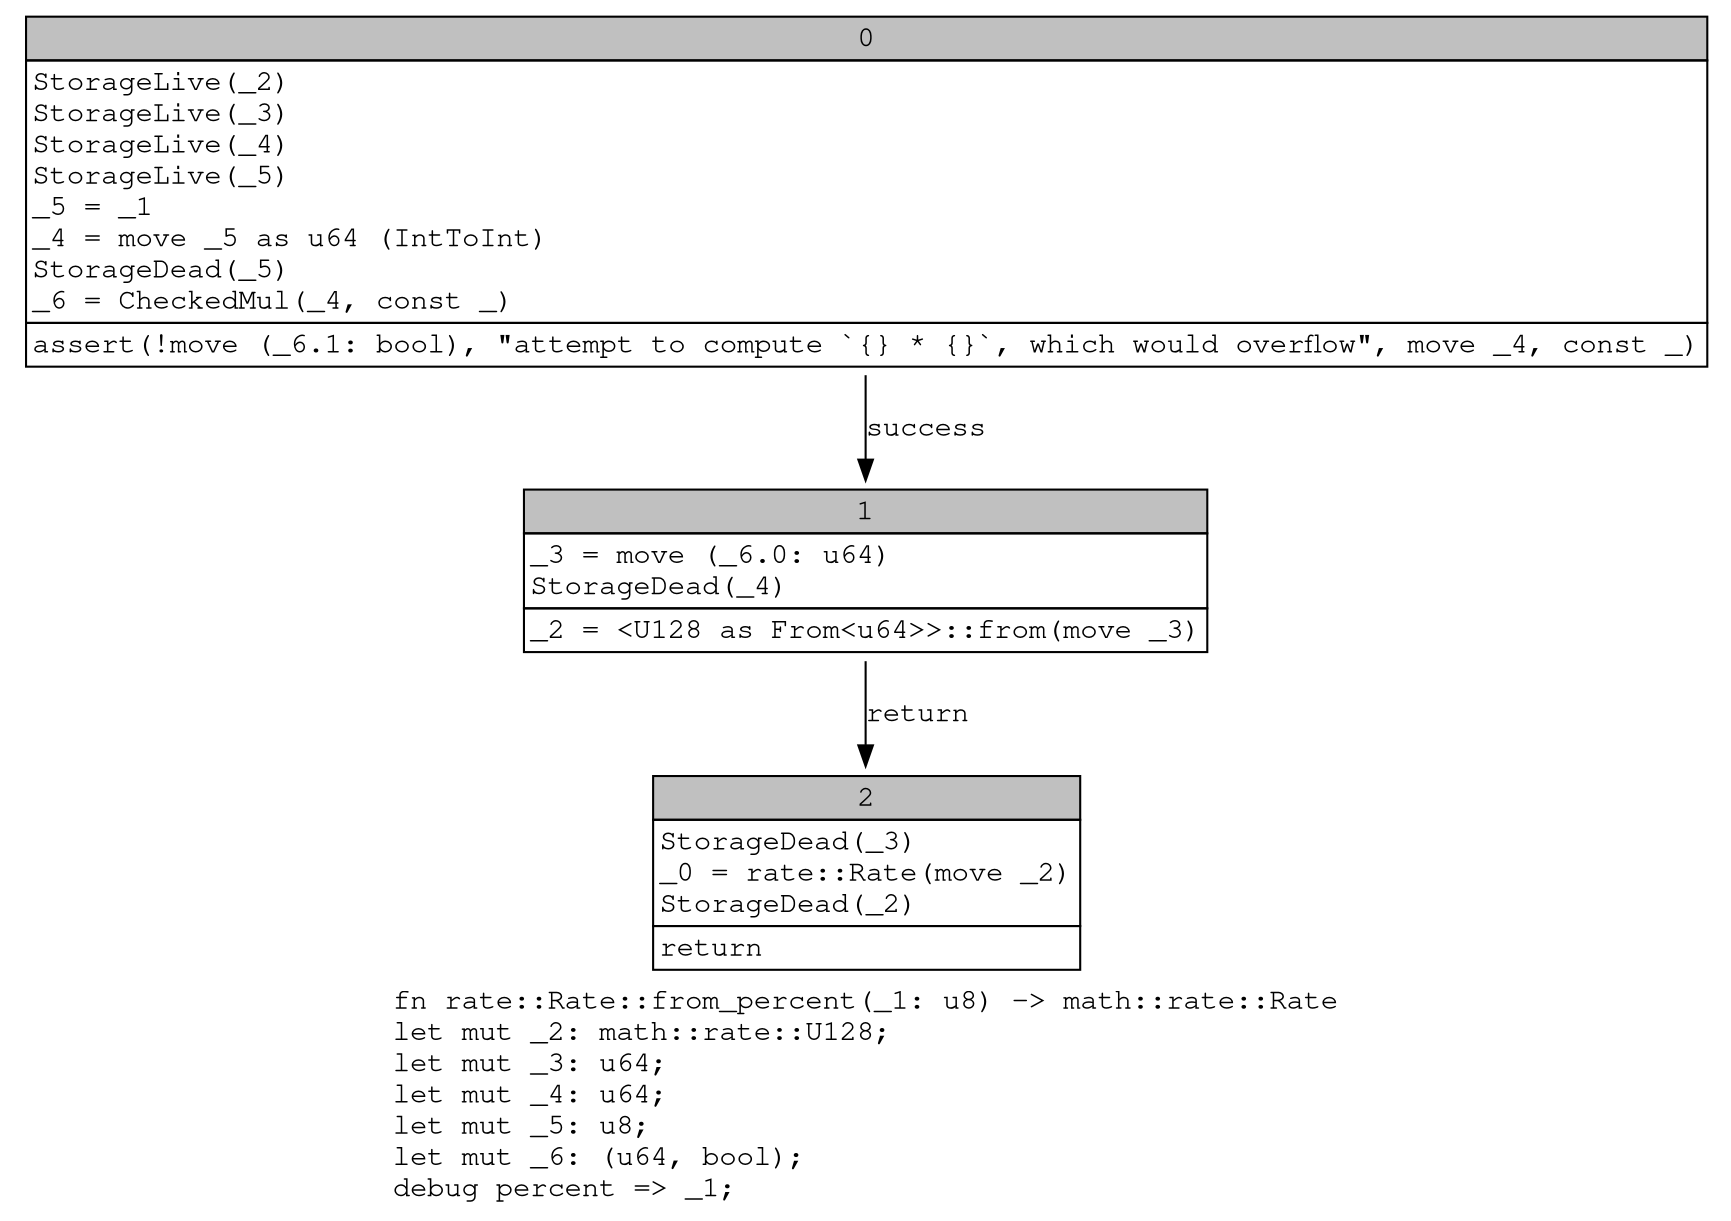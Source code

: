 digraph Mir_0_182 {
    graph [fontname="Courier, monospace"];
    node [fontname="Courier, monospace"];
    edge [fontname="Courier, monospace"];
    label=<fn rate::Rate::from_percent(_1: u8) -&gt; math::rate::Rate<br align="left"/>let mut _2: math::rate::U128;<br align="left"/>let mut _3: u64;<br align="left"/>let mut _4: u64;<br align="left"/>let mut _5: u8;<br align="left"/>let mut _6: (u64, bool);<br align="left"/>debug percent =&gt; _1;<br align="left"/>>;
    bb0__0_182 [shape="none", label=<<table border="0" cellborder="1" cellspacing="0"><tr><td bgcolor="gray" align="center" colspan="1">0</td></tr><tr><td align="left" balign="left">StorageLive(_2)<br/>StorageLive(_3)<br/>StorageLive(_4)<br/>StorageLive(_5)<br/>_5 = _1<br/>_4 = move _5 as u64 (IntToInt)<br/>StorageDead(_5)<br/>_6 = CheckedMul(_4, const _)<br/></td></tr><tr><td align="left">assert(!move (_6.1: bool), &quot;attempt to compute `{} * {}`, which would overflow&quot;, move _4, const _)</td></tr></table>>];
    bb1__0_182 [shape="none", label=<<table border="0" cellborder="1" cellspacing="0"><tr><td bgcolor="gray" align="center" colspan="1">1</td></tr><tr><td align="left" balign="left">_3 = move (_6.0: u64)<br/>StorageDead(_4)<br/></td></tr><tr><td align="left">_2 = &lt;U128 as From&lt;u64&gt;&gt;::from(move _3)</td></tr></table>>];
    bb2__0_182 [shape="none", label=<<table border="0" cellborder="1" cellspacing="0"><tr><td bgcolor="gray" align="center" colspan="1">2</td></tr><tr><td align="left" balign="left">StorageDead(_3)<br/>_0 = rate::Rate(move _2)<br/>StorageDead(_2)<br/></td></tr><tr><td align="left">return</td></tr></table>>];
    bb0__0_182 -> bb1__0_182 [label="success"];
    bb1__0_182 -> bb2__0_182 [label="return"];
}
